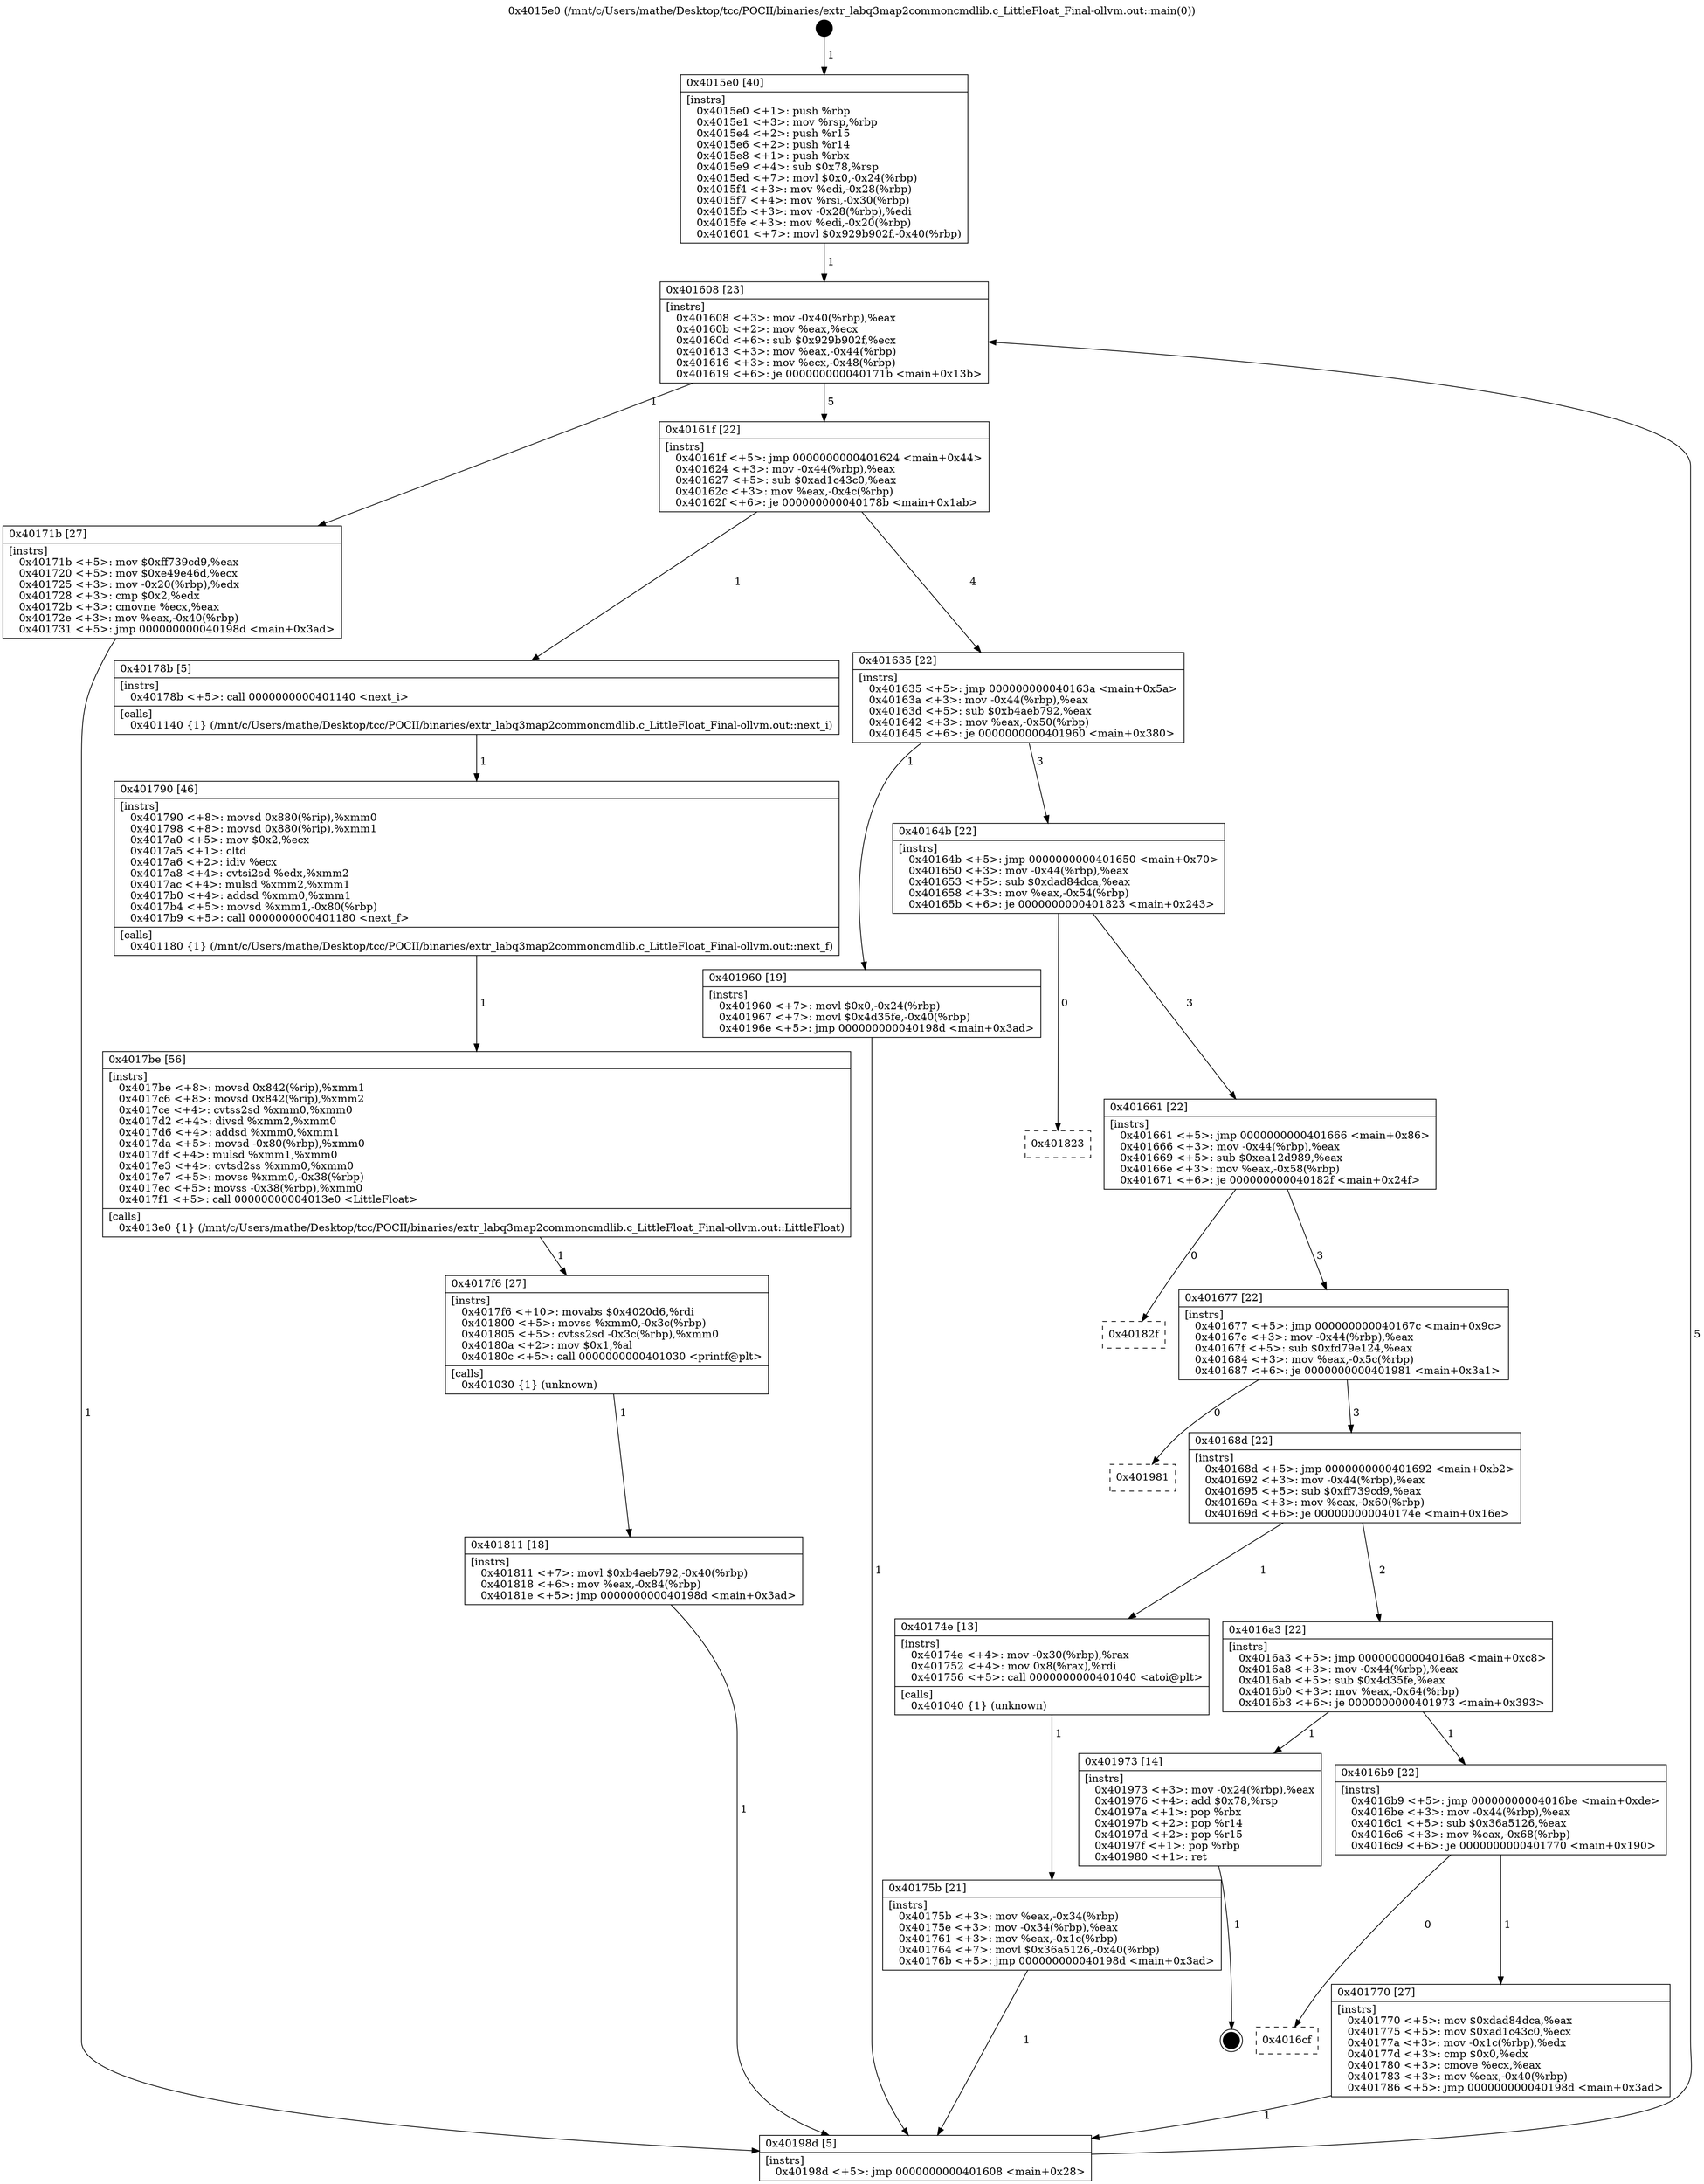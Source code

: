 digraph "0x4015e0" {
  label = "0x4015e0 (/mnt/c/Users/mathe/Desktop/tcc/POCII/binaries/extr_labq3map2commoncmdlib.c_LittleFloat_Final-ollvm.out::main(0))"
  labelloc = "t"
  node[shape=record]

  Entry [label="",width=0.3,height=0.3,shape=circle,fillcolor=black,style=filled]
  "0x401608" [label="{
     0x401608 [23]\l
     | [instrs]\l
     &nbsp;&nbsp;0x401608 \<+3\>: mov -0x40(%rbp),%eax\l
     &nbsp;&nbsp;0x40160b \<+2\>: mov %eax,%ecx\l
     &nbsp;&nbsp;0x40160d \<+6\>: sub $0x929b902f,%ecx\l
     &nbsp;&nbsp;0x401613 \<+3\>: mov %eax,-0x44(%rbp)\l
     &nbsp;&nbsp;0x401616 \<+3\>: mov %ecx,-0x48(%rbp)\l
     &nbsp;&nbsp;0x401619 \<+6\>: je 000000000040171b \<main+0x13b\>\l
  }"]
  "0x40171b" [label="{
     0x40171b [27]\l
     | [instrs]\l
     &nbsp;&nbsp;0x40171b \<+5\>: mov $0xff739cd9,%eax\l
     &nbsp;&nbsp;0x401720 \<+5\>: mov $0xe49e46d,%ecx\l
     &nbsp;&nbsp;0x401725 \<+3\>: mov -0x20(%rbp),%edx\l
     &nbsp;&nbsp;0x401728 \<+3\>: cmp $0x2,%edx\l
     &nbsp;&nbsp;0x40172b \<+3\>: cmovne %ecx,%eax\l
     &nbsp;&nbsp;0x40172e \<+3\>: mov %eax,-0x40(%rbp)\l
     &nbsp;&nbsp;0x401731 \<+5\>: jmp 000000000040198d \<main+0x3ad\>\l
  }"]
  "0x40161f" [label="{
     0x40161f [22]\l
     | [instrs]\l
     &nbsp;&nbsp;0x40161f \<+5\>: jmp 0000000000401624 \<main+0x44\>\l
     &nbsp;&nbsp;0x401624 \<+3\>: mov -0x44(%rbp),%eax\l
     &nbsp;&nbsp;0x401627 \<+5\>: sub $0xad1c43c0,%eax\l
     &nbsp;&nbsp;0x40162c \<+3\>: mov %eax,-0x4c(%rbp)\l
     &nbsp;&nbsp;0x40162f \<+6\>: je 000000000040178b \<main+0x1ab\>\l
  }"]
  "0x40198d" [label="{
     0x40198d [5]\l
     | [instrs]\l
     &nbsp;&nbsp;0x40198d \<+5\>: jmp 0000000000401608 \<main+0x28\>\l
  }"]
  "0x4015e0" [label="{
     0x4015e0 [40]\l
     | [instrs]\l
     &nbsp;&nbsp;0x4015e0 \<+1\>: push %rbp\l
     &nbsp;&nbsp;0x4015e1 \<+3\>: mov %rsp,%rbp\l
     &nbsp;&nbsp;0x4015e4 \<+2\>: push %r15\l
     &nbsp;&nbsp;0x4015e6 \<+2\>: push %r14\l
     &nbsp;&nbsp;0x4015e8 \<+1\>: push %rbx\l
     &nbsp;&nbsp;0x4015e9 \<+4\>: sub $0x78,%rsp\l
     &nbsp;&nbsp;0x4015ed \<+7\>: movl $0x0,-0x24(%rbp)\l
     &nbsp;&nbsp;0x4015f4 \<+3\>: mov %edi,-0x28(%rbp)\l
     &nbsp;&nbsp;0x4015f7 \<+4\>: mov %rsi,-0x30(%rbp)\l
     &nbsp;&nbsp;0x4015fb \<+3\>: mov -0x28(%rbp),%edi\l
     &nbsp;&nbsp;0x4015fe \<+3\>: mov %edi,-0x20(%rbp)\l
     &nbsp;&nbsp;0x401601 \<+7\>: movl $0x929b902f,-0x40(%rbp)\l
  }"]
  Exit [label="",width=0.3,height=0.3,shape=circle,fillcolor=black,style=filled,peripheries=2]
  "0x40178b" [label="{
     0x40178b [5]\l
     | [instrs]\l
     &nbsp;&nbsp;0x40178b \<+5\>: call 0000000000401140 \<next_i\>\l
     | [calls]\l
     &nbsp;&nbsp;0x401140 \{1\} (/mnt/c/Users/mathe/Desktop/tcc/POCII/binaries/extr_labq3map2commoncmdlib.c_LittleFloat_Final-ollvm.out::next_i)\l
  }"]
  "0x401635" [label="{
     0x401635 [22]\l
     | [instrs]\l
     &nbsp;&nbsp;0x401635 \<+5\>: jmp 000000000040163a \<main+0x5a\>\l
     &nbsp;&nbsp;0x40163a \<+3\>: mov -0x44(%rbp),%eax\l
     &nbsp;&nbsp;0x40163d \<+5\>: sub $0xb4aeb792,%eax\l
     &nbsp;&nbsp;0x401642 \<+3\>: mov %eax,-0x50(%rbp)\l
     &nbsp;&nbsp;0x401645 \<+6\>: je 0000000000401960 \<main+0x380\>\l
  }"]
  "0x401811" [label="{
     0x401811 [18]\l
     | [instrs]\l
     &nbsp;&nbsp;0x401811 \<+7\>: movl $0xb4aeb792,-0x40(%rbp)\l
     &nbsp;&nbsp;0x401818 \<+6\>: mov %eax,-0x84(%rbp)\l
     &nbsp;&nbsp;0x40181e \<+5\>: jmp 000000000040198d \<main+0x3ad\>\l
  }"]
  "0x401960" [label="{
     0x401960 [19]\l
     | [instrs]\l
     &nbsp;&nbsp;0x401960 \<+7\>: movl $0x0,-0x24(%rbp)\l
     &nbsp;&nbsp;0x401967 \<+7\>: movl $0x4d35fe,-0x40(%rbp)\l
     &nbsp;&nbsp;0x40196e \<+5\>: jmp 000000000040198d \<main+0x3ad\>\l
  }"]
  "0x40164b" [label="{
     0x40164b [22]\l
     | [instrs]\l
     &nbsp;&nbsp;0x40164b \<+5\>: jmp 0000000000401650 \<main+0x70\>\l
     &nbsp;&nbsp;0x401650 \<+3\>: mov -0x44(%rbp),%eax\l
     &nbsp;&nbsp;0x401653 \<+5\>: sub $0xdad84dca,%eax\l
     &nbsp;&nbsp;0x401658 \<+3\>: mov %eax,-0x54(%rbp)\l
     &nbsp;&nbsp;0x40165b \<+6\>: je 0000000000401823 \<main+0x243\>\l
  }"]
  "0x4017f6" [label="{
     0x4017f6 [27]\l
     | [instrs]\l
     &nbsp;&nbsp;0x4017f6 \<+10\>: movabs $0x4020d6,%rdi\l
     &nbsp;&nbsp;0x401800 \<+5\>: movss %xmm0,-0x3c(%rbp)\l
     &nbsp;&nbsp;0x401805 \<+5\>: cvtss2sd -0x3c(%rbp),%xmm0\l
     &nbsp;&nbsp;0x40180a \<+2\>: mov $0x1,%al\l
     &nbsp;&nbsp;0x40180c \<+5\>: call 0000000000401030 \<printf@plt\>\l
     | [calls]\l
     &nbsp;&nbsp;0x401030 \{1\} (unknown)\l
  }"]
  "0x401823" [label="{
     0x401823\l
  }", style=dashed]
  "0x401661" [label="{
     0x401661 [22]\l
     | [instrs]\l
     &nbsp;&nbsp;0x401661 \<+5\>: jmp 0000000000401666 \<main+0x86\>\l
     &nbsp;&nbsp;0x401666 \<+3\>: mov -0x44(%rbp),%eax\l
     &nbsp;&nbsp;0x401669 \<+5\>: sub $0xea12d989,%eax\l
     &nbsp;&nbsp;0x40166e \<+3\>: mov %eax,-0x58(%rbp)\l
     &nbsp;&nbsp;0x401671 \<+6\>: je 000000000040182f \<main+0x24f\>\l
  }"]
  "0x4017be" [label="{
     0x4017be [56]\l
     | [instrs]\l
     &nbsp;&nbsp;0x4017be \<+8\>: movsd 0x842(%rip),%xmm1\l
     &nbsp;&nbsp;0x4017c6 \<+8\>: movsd 0x842(%rip),%xmm2\l
     &nbsp;&nbsp;0x4017ce \<+4\>: cvtss2sd %xmm0,%xmm0\l
     &nbsp;&nbsp;0x4017d2 \<+4\>: divsd %xmm2,%xmm0\l
     &nbsp;&nbsp;0x4017d6 \<+4\>: addsd %xmm0,%xmm1\l
     &nbsp;&nbsp;0x4017da \<+5\>: movsd -0x80(%rbp),%xmm0\l
     &nbsp;&nbsp;0x4017df \<+4\>: mulsd %xmm1,%xmm0\l
     &nbsp;&nbsp;0x4017e3 \<+4\>: cvtsd2ss %xmm0,%xmm0\l
     &nbsp;&nbsp;0x4017e7 \<+5\>: movss %xmm0,-0x38(%rbp)\l
     &nbsp;&nbsp;0x4017ec \<+5\>: movss -0x38(%rbp),%xmm0\l
     &nbsp;&nbsp;0x4017f1 \<+5\>: call 00000000004013e0 \<LittleFloat\>\l
     | [calls]\l
     &nbsp;&nbsp;0x4013e0 \{1\} (/mnt/c/Users/mathe/Desktop/tcc/POCII/binaries/extr_labq3map2commoncmdlib.c_LittleFloat_Final-ollvm.out::LittleFloat)\l
  }"]
  "0x40182f" [label="{
     0x40182f\l
  }", style=dashed]
  "0x401677" [label="{
     0x401677 [22]\l
     | [instrs]\l
     &nbsp;&nbsp;0x401677 \<+5\>: jmp 000000000040167c \<main+0x9c\>\l
     &nbsp;&nbsp;0x40167c \<+3\>: mov -0x44(%rbp),%eax\l
     &nbsp;&nbsp;0x40167f \<+5\>: sub $0xfd79e124,%eax\l
     &nbsp;&nbsp;0x401684 \<+3\>: mov %eax,-0x5c(%rbp)\l
     &nbsp;&nbsp;0x401687 \<+6\>: je 0000000000401981 \<main+0x3a1\>\l
  }"]
  "0x401790" [label="{
     0x401790 [46]\l
     | [instrs]\l
     &nbsp;&nbsp;0x401790 \<+8\>: movsd 0x880(%rip),%xmm0\l
     &nbsp;&nbsp;0x401798 \<+8\>: movsd 0x880(%rip),%xmm1\l
     &nbsp;&nbsp;0x4017a0 \<+5\>: mov $0x2,%ecx\l
     &nbsp;&nbsp;0x4017a5 \<+1\>: cltd\l
     &nbsp;&nbsp;0x4017a6 \<+2\>: idiv %ecx\l
     &nbsp;&nbsp;0x4017a8 \<+4\>: cvtsi2sd %edx,%xmm2\l
     &nbsp;&nbsp;0x4017ac \<+4\>: mulsd %xmm2,%xmm1\l
     &nbsp;&nbsp;0x4017b0 \<+4\>: addsd %xmm0,%xmm1\l
     &nbsp;&nbsp;0x4017b4 \<+5\>: movsd %xmm1,-0x80(%rbp)\l
     &nbsp;&nbsp;0x4017b9 \<+5\>: call 0000000000401180 \<next_f\>\l
     | [calls]\l
     &nbsp;&nbsp;0x401180 \{1\} (/mnt/c/Users/mathe/Desktop/tcc/POCII/binaries/extr_labq3map2commoncmdlib.c_LittleFloat_Final-ollvm.out::next_f)\l
  }"]
  "0x401981" [label="{
     0x401981\l
  }", style=dashed]
  "0x40168d" [label="{
     0x40168d [22]\l
     | [instrs]\l
     &nbsp;&nbsp;0x40168d \<+5\>: jmp 0000000000401692 \<main+0xb2\>\l
     &nbsp;&nbsp;0x401692 \<+3\>: mov -0x44(%rbp),%eax\l
     &nbsp;&nbsp;0x401695 \<+5\>: sub $0xff739cd9,%eax\l
     &nbsp;&nbsp;0x40169a \<+3\>: mov %eax,-0x60(%rbp)\l
     &nbsp;&nbsp;0x40169d \<+6\>: je 000000000040174e \<main+0x16e\>\l
  }"]
  "0x4016cf" [label="{
     0x4016cf\l
  }", style=dashed]
  "0x40174e" [label="{
     0x40174e [13]\l
     | [instrs]\l
     &nbsp;&nbsp;0x40174e \<+4\>: mov -0x30(%rbp),%rax\l
     &nbsp;&nbsp;0x401752 \<+4\>: mov 0x8(%rax),%rdi\l
     &nbsp;&nbsp;0x401756 \<+5\>: call 0000000000401040 \<atoi@plt\>\l
     | [calls]\l
     &nbsp;&nbsp;0x401040 \{1\} (unknown)\l
  }"]
  "0x4016a3" [label="{
     0x4016a3 [22]\l
     | [instrs]\l
     &nbsp;&nbsp;0x4016a3 \<+5\>: jmp 00000000004016a8 \<main+0xc8\>\l
     &nbsp;&nbsp;0x4016a8 \<+3\>: mov -0x44(%rbp),%eax\l
     &nbsp;&nbsp;0x4016ab \<+5\>: sub $0x4d35fe,%eax\l
     &nbsp;&nbsp;0x4016b0 \<+3\>: mov %eax,-0x64(%rbp)\l
     &nbsp;&nbsp;0x4016b3 \<+6\>: je 0000000000401973 \<main+0x393\>\l
  }"]
  "0x40175b" [label="{
     0x40175b [21]\l
     | [instrs]\l
     &nbsp;&nbsp;0x40175b \<+3\>: mov %eax,-0x34(%rbp)\l
     &nbsp;&nbsp;0x40175e \<+3\>: mov -0x34(%rbp),%eax\l
     &nbsp;&nbsp;0x401761 \<+3\>: mov %eax,-0x1c(%rbp)\l
     &nbsp;&nbsp;0x401764 \<+7\>: movl $0x36a5126,-0x40(%rbp)\l
     &nbsp;&nbsp;0x40176b \<+5\>: jmp 000000000040198d \<main+0x3ad\>\l
  }"]
  "0x401770" [label="{
     0x401770 [27]\l
     | [instrs]\l
     &nbsp;&nbsp;0x401770 \<+5\>: mov $0xdad84dca,%eax\l
     &nbsp;&nbsp;0x401775 \<+5\>: mov $0xad1c43c0,%ecx\l
     &nbsp;&nbsp;0x40177a \<+3\>: mov -0x1c(%rbp),%edx\l
     &nbsp;&nbsp;0x40177d \<+3\>: cmp $0x0,%edx\l
     &nbsp;&nbsp;0x401780 \<+3\>: cmove %ecx,%eax\l
     &nbsp;&nbsp;0x401783 \<+3\>: mov %eax,-0x40(%rbp)\l
     &nbsp;&nbsp;0x401786 \<+5\>: jmp 000000000040198d \<main+0x3ad\>\l
  }"]
  "0x401973" [label="{
     0x401973 [14]\l
     | [instrs]\l
     &nbsp;&nbsp;0x401973 \<+3\>: mov -0x24(%rbp),%eax\l
     &nbsp;&nbsp;0x401976 \<+4\>: add $0x78,%rsp\l
     &nbsp;&nbsp;0x40197a \<+1\>: pop %rbx\l
     &nbsp;&nbsp;0x40197b \<+2\>: pop %r14\l
     &nbsp;&nbsp;0x40197d \<+2\>: pop %r15\l
     &nbsp;&nbsp;0x40197f \<+1\>: pop %rbp\l
     &nbsp;&nbsp;0x401980 \<+1\>: ret\l
  }"]
  "0x4016b9" [label="{
     0x4016b9 [22]\l
     | [instrs]\l
     &nbsp;&nbsp;0x4016b9 \<+5\>: jmp 00000000004016be \<main+0xde\>\l
     &nbsp;&nbsp;0x4016be \<+3\>: mov -0x44(%rbp),%eax\l
     &nbsp;&nbsp;0x4016c1 \<+5\>: sub $0x36a5126,%eax\l
     &nbsp;&nbsp;0x4016c6 \<+3\>: mov %eax,-0x68(%rbp)\l
     &nbsp;&nbsp;0x4016c9 \<+6\>: je 0000000000401770 \<main+0x190\>\l
  }"]
  Entry -> "0x4015e0" [label=" 1"]
  "0x401608" -> "0x40171b" [label=" 1"]
  "0x401608" -> "0x40161f" [label=" 5"]
  "0x40171b" -> "0x40198d" [label=" 1"]
  "0x4015e0" -> "0x401608" [label=" 1"]
  "0x40198d" -> "0x401608" [label=" 5"]
  "0x401973" -> Exit [label=" 1"]
  "0x40161f" -> "0x40178b" [label=" 1"]
  "0x40161f" -> "0x401635" [label=" 4"]
  "0x401960" -> "0x40198d" [label=" 1"]
  "0x401635" -> "0x401960" [label=" 1"]
  "0x401635" -> "0x40164b" [label=" 3"]
  "0x401811" -> "0x40198d" [label=" 1"]
  "0x40164b" -> "0x401823" [label=" 0"]
  "0x40164b" -> "0x401661" [label=" 3"]
  "0x4017f6" -> "0x401811" [label=" 1"]
  "0x401661" -> "0x40182f" [label=" 0"]
  "0x401661" -> "0x401677" [label=" 3"]
  "0x4017be" -> "0x4017f6" [label=" 1"]
  "0x401677" -> "0x401981" [label=" 0"]
  "0x401677" -> "0x40168d" [label=" 3"]
  "0x401790" -> "0x4017be" [label=" 1"]
  "0x40168d" -> "0x40174e" [label=" 1"]
  "0x40168d" -> "0x4016a3" [label=" 2"]
  "0x40174e" -> "0x40175b" [label=" 1"]
  "0x40175b" -> "0x40198d" [label=" 1"]
  "0x40178b" -> "0x401790" [label=" 1"]
  "0x4016a3" -> "0x401973" [label=" 1"]
  "0x4016a3" -> "0x4016b9" [label=" 1"]
  "0x401770" -> "0x40198d" [label=" 1"]
  "0x4016b9" -> "0x401770" [label=" 1"]
  "0x4016b9" -> "0x4016cf" [label=" 0"]
}
